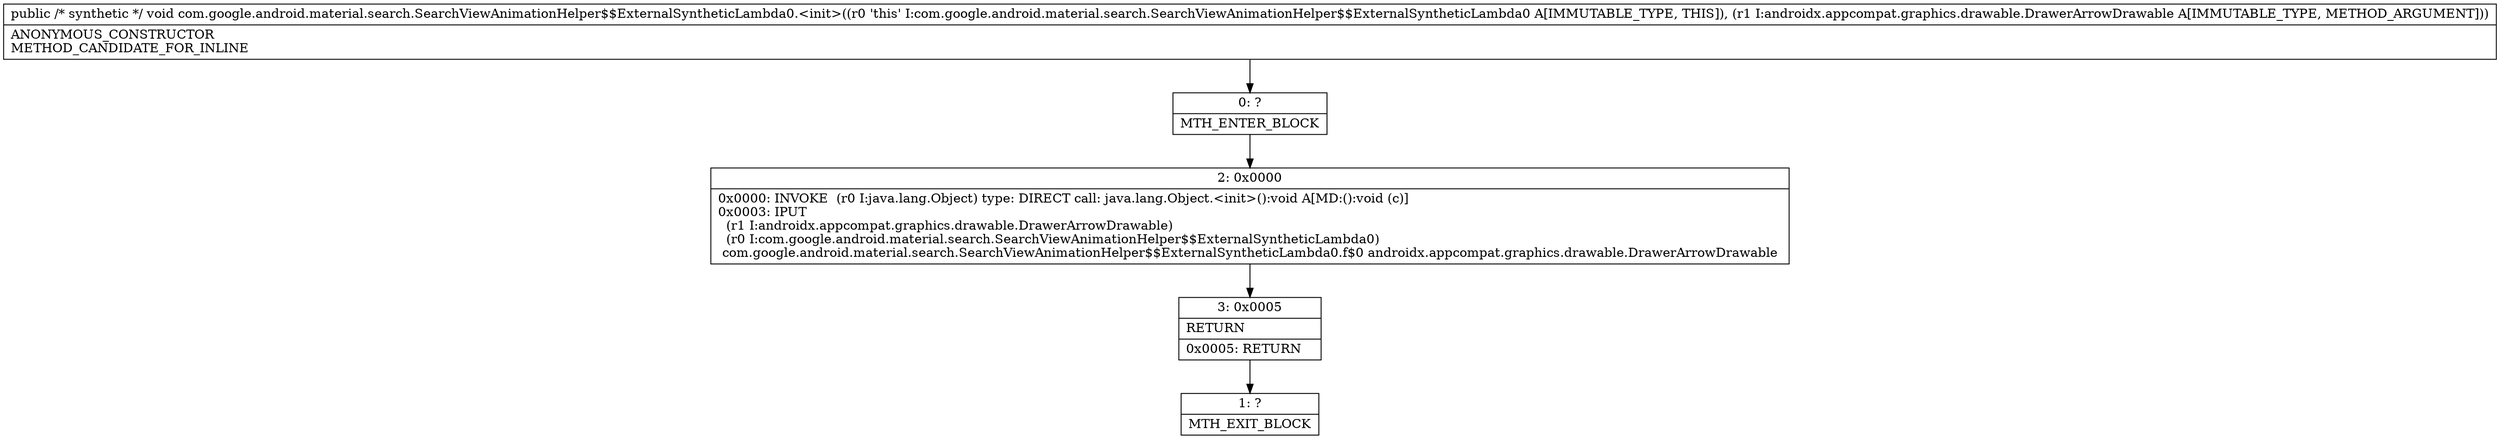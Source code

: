 digraph "CFG forcom.google.android.material.search.SearchViewAnimationHelper$$ExternalSyntheticLambda0.\<init\>(Landroidx\/appcompat\/graphics\/drawable\/DrawerArrowDrawable;)V" {
Node_0 [shape=record,label="{0\:\ ?|MTH_ENTER_BLOCK\l}"];
Node_2 [shape=record,label="{2\:\ 0x0000|0x0000: INVOKE  (r0 I:java.lang.Object) type: DIRECT call: java.lang.Object.\<init\>():void A[MD:():void (c)]\l0x0003: IPUT  \l  (r1 I:androidx.appcompat.graphics.drawable.DrawerArrowDrawable)\l  (r0 I:com.google.android.material.search.SearchViewAnimationHelper$$ExternalSyntheticLambda0)\l com.google.android.material.search.SearchViewAnimationHelper$$ExternalSyntheticLambda0.f$0 androidx.appcompat.graphics.drawable.DrawerArrowDrawable \l}"];
Node_3 [shape=record,label="{3\:\ 0x0005|RETURN\l|0x0005: RETURN   \l}"];
Node_1 [shape=record,label="{1\:\ ?|MTH_EXIT_BLOCK\l}"];
MethodNode[shape=record,label="{public \/* synthetic *\/ void com.google.android.material.search.SearchViewAnimationHelper$$ExternalSyntheticLambda0.\<init\>((r0 'this' I:com.google.android.material.search.SearchViewAnimationHelper$$ExternalSyntheticLambda0 A[IMMUTABLE_TYPE, THIS]), (r1 I:androidx.appcompat.graphics.drawable.DrawerArrowDrawable A[IMMUTABLE_TYPE, METHOD_ARGUMENT]))  | ANONYMOUS_CONSTRUCTOR\lMETHOD_CANDIDATE_FOR_INLINE\l}"];
MethodNode -> Node_0;Node_0 -> Node_2;
Node_2 -> Node_3;
Node_3 -> Node_1;
}

